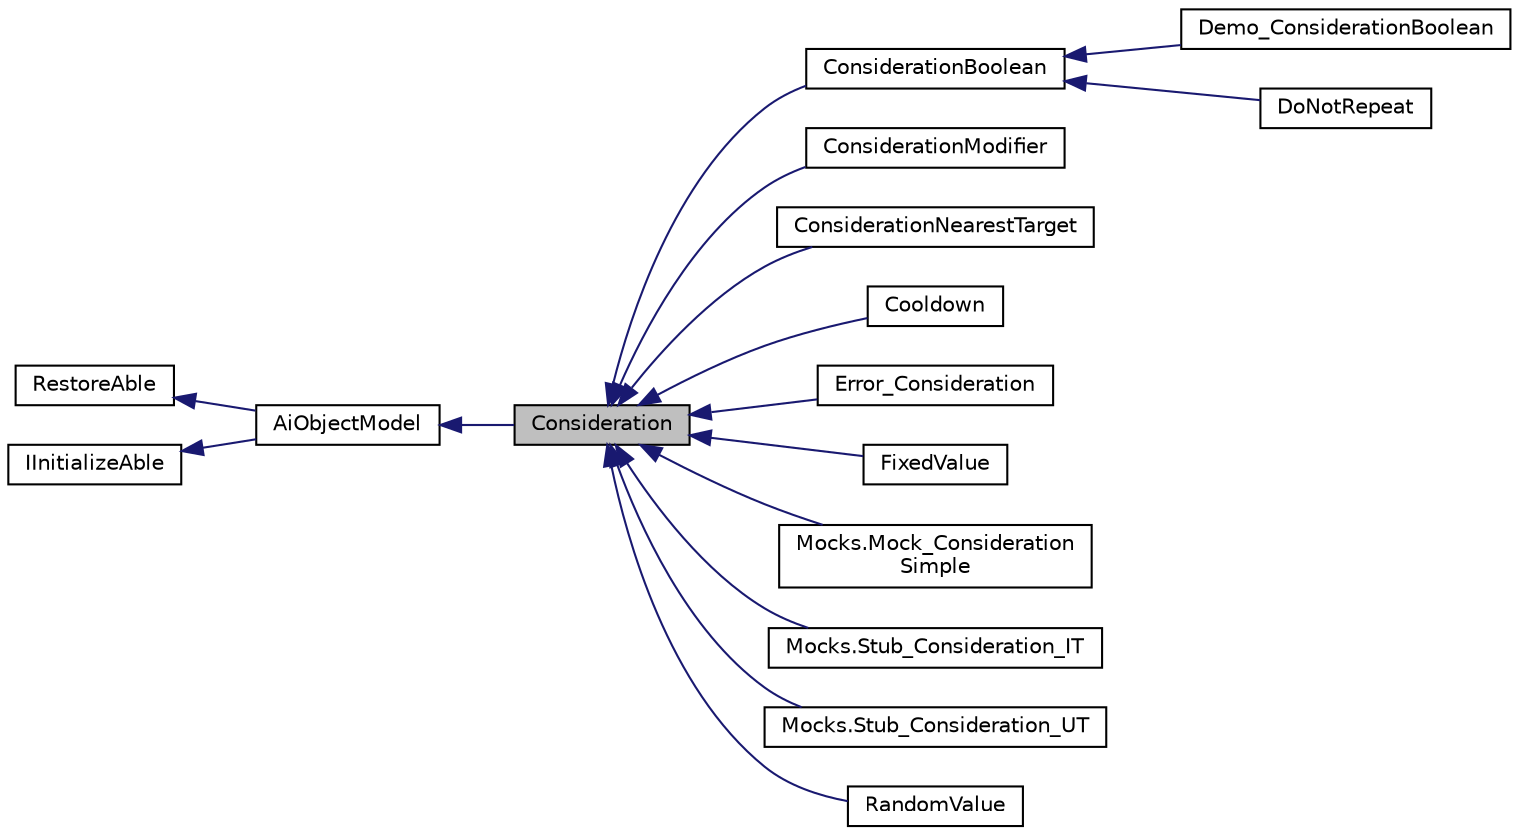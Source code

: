 digraph "Consideration"
{
 // LATEX_PDF_SIZE
  edge [fontname="Helvetica",fontsize="10",labelfontname="Helvetica",labelfontsize="10"];
  node [fontname="Helvetica",fontsize="10",shape=record];
  rankdir="LR";
  Node1 [label="Consideration",height=0.2,width=0.4,color="black", fillcolor="grey75", style="filled", fontcolor="black",tooltip=" "];
  Node2 -> Node1 [dir="back",color="midnightblue",fontsize="10",style="solid",fontname="Helvetica"];
  Node2 [label="AiObjectModel",height=0.2,width=0.4,color="black", fillcolor="white", style="filled",URL="$class_ai_object_model.html",tooltip=" "];
  Node3 -> Node2 [dir="back",color="midnightblue",fontsize="10",style="solid",fontname="Helvetica"];
  Node3 [label="RestoreAble",height=0.2,width=0.4,color="black", fillcolor="white", style="filled",URL="$class_restore_able.html",tooltip=" "];
  Node4 -> Node2 [dir="back",color="midnightblue",fontsize="10",style="solid",fontname="Helvetica"];
  Node4 [label="IInitializeAble",height=0.2,width=0.4,color="black", fillcolor="white", style="filled",tooltip=" "];
  Node1 -> Node5 [dir="back",color="midnightblue",fontsize="10",style="solid",fontname="Helvetica"];
  Node5 [label="ConsiderationBoolean",height=0.2,width=0.4,color="black", fillcolor="white", style="filled",URL="$class_consideration_boolean.html",tooltip="Use this to check true/false stuff like \"Do i have a weapon\" CalculateBaseScore should return <=0 for..."];
  Node5 -> Node6 [dir="back",color="midnightblue",fontsize="10",style="solid",fontname="Helvetica"];
  Node6 [label="Demo_ConsiderationBoolean",height=0.2,width=0.4,color="black", fillcolor="white", style="filled",URL="$class_demo___consideration_boolean.html",tooltip=" "];
  Node5 -> Node7 [dir="back",color="midnightblue",fontsize="10",style="solid",fontname="Helvetica"];
  Node7 [label="DoNotRepeat",height=0.2,width=0.4,color="black", fillcolor="white", style="filled",tooltip=" "];
  Node1 -> Node8 [dir="back",color="midnightblue",fontsize="10",style="solid",fontname="Helvetica"];
  Node8 [label="ConsiderationModifier",height=0.2,width=0.4,color="black", fillcolor="white", style="filled",URL="$class_consideration_modifier.html",tooltip="Use this to set the weight of a certain Utility container I.e: The agent must continue to eat untill ..."];
  Node1 -> Node9 [dir="back",color="midnightblue",fontsize="10",style="solid",fontname="Helvetica"];
  Node9 [label="ConsiderationNearestTarget",height=0.2,width=0.4,color="black", fillcolor="white", style="filled",tooltip=" "];
  Node1 -> Node10 [dir="back",color="midnightblue",fontsize="10",style="solid",fontname="Helvetica"];
  Node10 [label="Cooldown",height=0.2,width=0.4,color="black", fillcolor="white", style="filled",tooltip=" "];
  Node1 -> Node11 [dir="back",color="midnightblue",fontsize="10",style="solid",fontname="Helvetica"];
  Node11 [label="Error_Consideration",height=0.2,width=0.4,color="black", fillcolor="white", style="filled",tooltip=" "];
  Node1 -> Node12 [dir="back",color="midnightblue",fontsize="10",style="solid",fontname="Helvetica"];
  Node12 [label="FixedValue",height=0.2,width=0.4,color="black", fillcolor="white", style="filled",tooltip=" "];
  Node1 -> Node13 [dir="back",color="midnightblue",fontsize="10",style="solid",fontname="Helvetica"];
  Node13 [label="Mocks.Mock_Consideration\lSimple",height=0.2,width=0.4,color="black", fillcolor="white", style="filled",URL="$class_mocks_1_1_mock___consideration_simple.html",tooltip=" "];
  Node1 -> Node14 [dir="back",color="midnightblue",fontsize="10",style="solid",fontname="Helvetica"];
  Node14 [label="Mocks.Stub_Consideration_IT",height=0.2,width=0.4,color="black", fillcolor="white", style="filled",URL="$class_mocks_1_1_stub___consideration___i_t.html",tooltip=" "];
  Node1 -> Node15 [dir="back",color="midnightblue",fontsize="10",style="solid",fontname="Helvetica"];
  Node15 [label="Mocks.Stub_Consideration_UT",height=0.2,width=0.4,color="black", fillcolor="white", style="filled",URL="$class_mocks_1_1_stub___consideration___u_t.html",tooltip=" "];
  Node1 -> Node16 [dir="back",color="midnightblue",fontsize="10",style="solid",fontname="Helvetica"];
  Node16 [label="RandomValue",height=0.2,width=0.4,color="black", fillcolor="white", style="filled",tooltip=" "];
}

